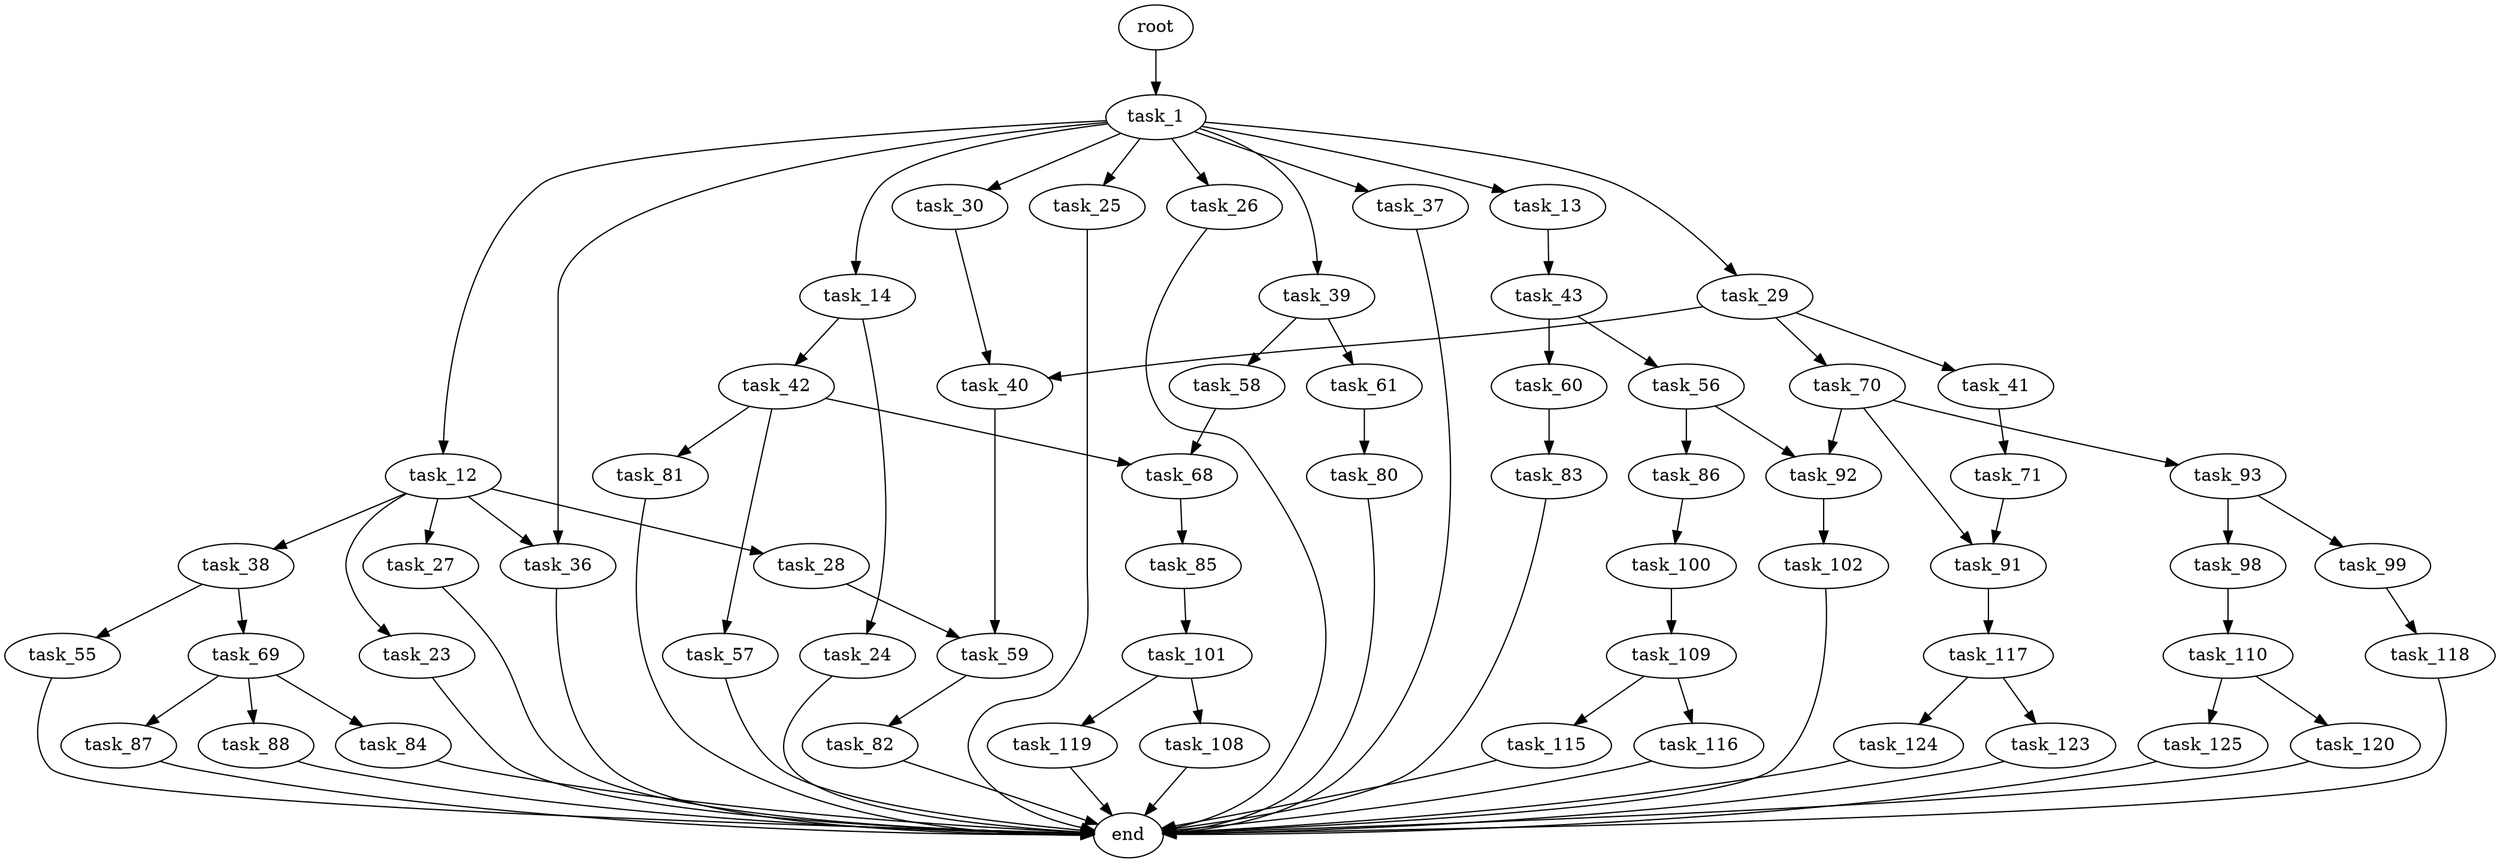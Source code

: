 digraph G {
  root [size="0.000000"];
  task_1 [size="231928233984.000000"];
  task_12 [size="68719476736.000000"];
  task_13 [size="119213362401.000000"];
  task_14 [size="2030041531.000000"];
  task_23 [size="231928233984.000000"];
  task_24 [size="2243274639.000000"];
  task_25 [size="368293445632.000000"];
  task_26 [size="231928233984.000000"];
  task_27 [size="4036688852.000000"];
  task_28 [size="24591516128.000000"];
  task_29 [size="8589934592.000000"];
  task_30 [size="1073741824000.000000"];
  task_36 [size="1182988850.000000"];
  task_37 [size="782757789696.000000"];
  task_38 [size="549755813888.000000"];
  task_39 [size="68719476736.000000"];
  task_40 [size="16307777527.000000"];
  task_41 [size="11596803726.000000"];
  task_42 [size="134217728000.000000"];
  task_43 [size="28991029248.000000"];
  task_55 [size="516930828188.000000"];
  task_56 [size="7255766290.000000"];
  task_57 [size="64117570969.000000"];
  task_58 [size="68719476736.000000"];
  task_59 [size="68719476736.000000"];
  task_60 [size="145616849851.000000"];
  task_61 [size="101978540823.000000"];
  task_68 [size="368293445632.000000"];
  task_69 [size="47156231496.000000"];
  task_70 [size="68719476736.000000"];
  task_71 [size="441391630373.000000"];
  task_80 [size="134217728000.000000"];
  task_81 [size="25435047423.000000"];
  task_82 [size="10009585046.000000"];
  task_83 [size="8589934592.000000"];
  task_84 [size="172637868900.000000"];
  task_85 [size="167183536576.000000"];
  task_86 [size="498079875173.000000"];
  task_87 [size="8589934592.000000"];
  task_88 [size="3541532096.000000"];
  task_91 [size="134217728000.000000"];
  task_92 [size="368293445632.000000"];
  task_93 [size="654149067365.000000"];
  task_98 [size="4669591879.000000"];
  task_99 [size="540194340808.000000"];
  task_100 [size="5895829686.000000"];
  task_101 [size="12330549133.000000"];
  task_102 [size="218713444179.000000"];
  task_108 [size="782757789696.000000"];
  task_109 [size="782757789696.000000"];
  task_110 [size="6848786560.000000"];
  task_115 [size="15989199298.000000"];
  task_116 [size="101364675161.000000"];
  task_117 [size="782757789696.000000"];
  task_118 [size="16532301130.000000"];
  task_119 [size="782757789696.000000"];
  task_120 [size="62787622633.000000"];
  task_123 [size="323213521223.000000"];
  task_124 [size="368293445632.000000"];
  task_125 [size="68719476736.000000"];
  end [size="0.000000"];

  root -> task_1 [size="1.000000"];
  task_1 -> task_12 [size="301989888.000000"];
  task_1 -> task_13 [size="301989888.000000"];
  task_1 -> task_14 [size="301989888.000000"];
  task_1 -> task_25 [size="301989888.000000"];
  task_1 -> task_26 [size="301989888.000000"];
  task_1 -> task_29 [size="301989888.000000"];
  task_1 -> task_30 [size="301989888.000000"];
  task_1 -> task_36 [size="301989888.000000"];
  task_1 -> task_37 [size="301989888.000000"];
  task_1 -> task_39 [size="301989888.000000"];
  task_12 -> task_23 [size="134217728.000000"];
  task_12 -> task_27 [size="134217728.000000"];
  task_12 -> task_28 [size="134217728.000000"];
  task_12 -> task_36 [size="134217728.000000"];
  task_12 -> task_38 [size="134217728.000000"];
  task_13 -> task_43 [size="134217728.000000"];
  task_14 -> task_24 [size="75497472.000000"];
  task_14 -> task_42 [size="75497472.000000"];
  task_23 -> end [size="1.000000"];
  task_24 -> end [size="1.000000"];
  task_25 -> end [size="1.000000"];
  task_26 -> end [size="1.000000"];
  task_27 -> end [size="1.000000"];
  task_28 -> task_59 [size="536870912.000000"];
  task_29 -> task_40 [size="33554432.000000"];
  task_29 -> task_41 [size="33554432.000000"];
  task_29 -> task_70 [size="33554432.000000"];
  task_30 -> task_40 [size="838860800.000000"];
  task_36 -> end [size="1.000000"];
  task_37 -> end [size="1.000000"];
  task_38 -> task_55 [size="536870912.000000"];
  task_38 -> task_69 [size="536870912.000000"];
  task_39 -> task_58 [size="134217728.000000"];
  task_39 -> task_61 [size="134217728.000000"];
  task_40 -> task_59 [size="301989888.000000"];
  task_41 -> task_71 [size="411041792.000000"];
  task_42 -> task_57 [size="209715200.000000"];
  task_42 -> task_68 [size="209715200.000000"];
  task_42 -> task_81 [size="209715200.000000"];
  task_43 -> task_56 [size="75497472.000000"];
  task_43 -> task_60 [size="75497472.000000"];
  task_55 -> end [size="1.000000"];
  task_56 -> task_86 [size="134217728.000000"];
  task_56 -> task_92 [size="134217728.000000"];
  task_57 -> end [size="1.000000"];
  task_58 -> task_68 [size="134217728.000000"];
  task_59 -> task_82 [size="134217728.000000"];
  task_60 -> task_83 [size="301989888.000000"];
  task_61 -> task_80 [size="75497472.000000"];
  task_68 -> task_85 [size="411041792.000000"];
  task_69 -> task_84 [size="75497472.000000"];
  task_69 -> task_87 [size="75497472.000000"];
  task_69 -> task_88 [size="75497472.000000"];
  task_70 -> task_91 [size="134217728.000000"];
  task_70 -> task_92 [size="134217728.000000"];
  task_70 -> task_93 [size="134217728.000000"];
  task_71 -> task_91 [size="301989888.000000"];
  task_80 -> end [size="1.000000"];
  task_81 -> end [size="1.000000"];
  task_82 -> end [size="1.000000"];
  task_83 -> end [size="1.000000"];
  task_84 -> end [size="1.000000"];
  task_85 -> task_101 [size="301989888.000000"];
  task_86 -> task_100 [size="838860800.000000"];
  task_87 -> end [size="1.000000"];
  task_88 -> end [size="1.000000"];
  task_91 -> task_117 [size="209715200.000000"];
  task_92 -> task_102 [size="411041792.000000"];
  task_93 -> task_98 [size="679477248.000000"];
  task_93 -> task_99 [size="679477248.000000"];
  task_98 -> task_110 [size="75497472.000000"];
  task_99 -> task_118 [size="411041792.000000"];
  task_100 -> task_109 [size="134217728.000000"];
  task_101 -> task_108 [size="679477248.000000"];
  task_101 -> task_119 [size="679477248.000000"];
  task_102 -> end [size="1.000000"];
  task_108 -> end [size="1.000000"];
  task_109 -> task_115 [size="679477248.000000"];
  task_109 -> task_116 [size="679477248.000000"];
  task_110 -> task_120 [size="33554432.000000"];
  task_110 -> task_125 [size="33554432.000000"];
  task_115 -> end [size="1.000000"];
  task_116 -> end [size="1.000000"];
  task_117 -> task_123 [size="679477248.000000"];
  task_117 -> task_124 [size="679477248.000000"];
  task_118 -> end [size="1.000000"];
  task_119 -> end [size="1.000000"];
  task_120 -> end [size="1.000000"];
  task_123 -> end [size="1.000000"];
  task_124 -> end [size="1.000000"];
  task_125 -> end [size="1.000000"];
}
